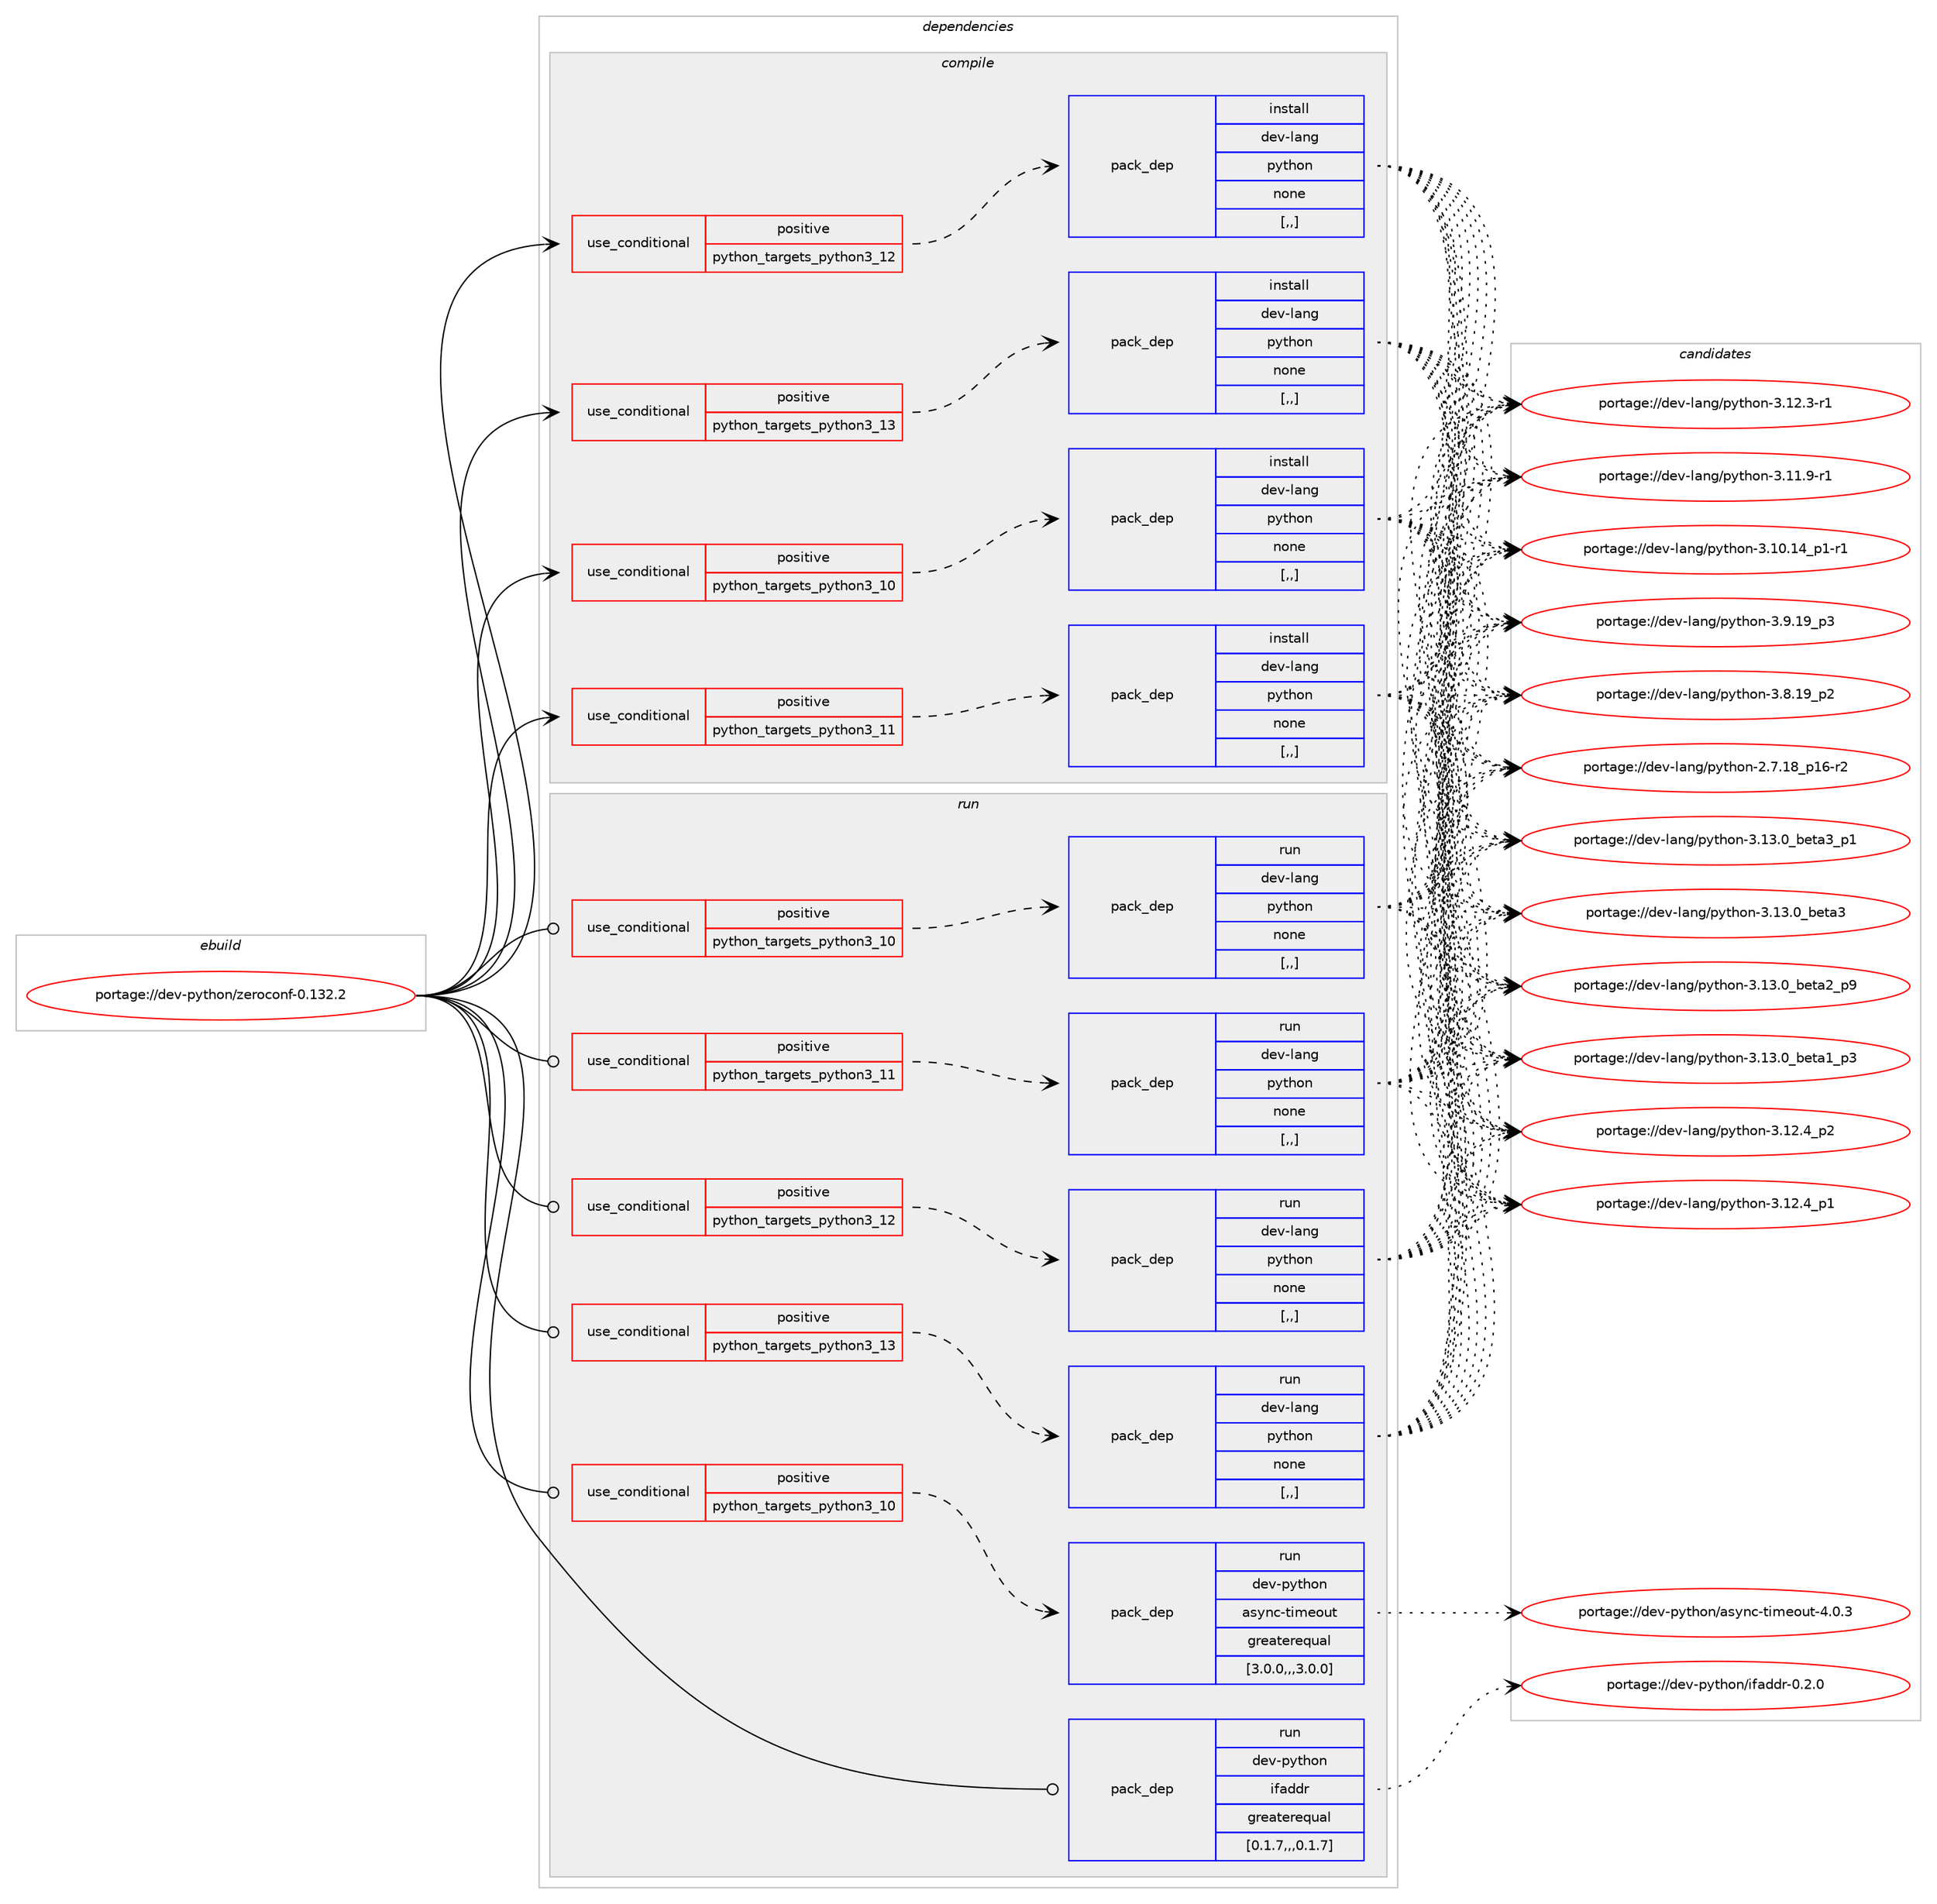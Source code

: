 digraph prolog {

# *************
# Graph options
# *************

newrank=true;
concentrate=true;
compound=true;
graph [rankdir=LR,fontname=Helvetica,fontsize=10,ranksep=1.5];#, ranksep=2.5, nodesep=0.2];
edge  [arrowhead=vee];
node  [fontname=Helvetica,fontsize=10];

# **********
# The ebuild
# **********

subgraph cluster_leftcol {
color=gray;
label=<<i>ebuild</i>>;
id [label="portage://dev-python/zeroconf-0.132.2", color=red, width=4, href="../dev-python/zeroconf-0.132.2.svg"];
}

# ****************
# The dependencies
# ****************

subgraph cluster_midcol {
color=gray;
label=<<i>dependencies</i>>;
subgraph cluster_compile {
fillcolor="#eeeeee";
style=filled;
label=<<i>compile</i>>;
subgraph cond41279 {
dependency167531 [label=<<TABLE BORDER="0" CELLBORDER="1" CELLSPACING="0" CELLPADDING="4"><TR><TD ROWSPAN="3" CELLPADDING="10">use_conditional</TD></TR><TR><TD>positive</TD></TR><TR><TD>python_targets_python3_10</TD></TR></TABLE>>, shape=none, color=red];
subgraph pack124979 {
dependency167532 [label=<<TABLE BORDER="0" CELLBORDER="1" CELLSPACING="0" CELLPADDING="4" WIDTH="220"><TR><TD ROWSPAN="6" CELLPADDING="30">pack_dep</TD></TR><TR><TD WIDTH="110">install</TD></TR><TR><TD>dev-lang</TD></TR><TR><TD>python</TD></TR><TR><TD>none</TD></TR><TR><TD>[,,]</TD></TR></TABLE>>, shape=none, color=blue];
}
dependency167531:e -> dependency167532:w [weight=20,style="dashed",arrowhead="vee"];
}
id:e -> dependency167531:w [weight=20,style="solid",arrowhead="vee"];
subgraph cond41280 {
dependency167533 [label=<<TABLE BORDER="0" CELLBORDER="1" CELLSPACING="0" CELLPADDING="4"><TR><TD ROWSPAN="3" CELLPADDING="10">use_conditional</TD></TR><TR><TD>positive</TD></TR><TR><TD>python_targets_python3_11</TD></TR></TABLE>>, shape=none, color=red];
subgraph pack124980 {
dependency167534 [label=<<TABLE BORDER="0" CELLBORDER="1" CELLSPACING="0" CELLPADDING="4" WIDTH="220"><TR><TD ROWSPAN="6" CELLPADDING="30">pack_dep</TD></TR><TR><TD WIDTH="110">install</TD></TR><TR><TD>dev-lang</TD></TR><TR><TD>python</TD></TR><TR><TD>none</TD></TR><TR><TD>[,,]</TD></TR></TABLE>>, shape=none, color=blue];
}
dependency167533:e -> dependency167534:w [weight=20,style="dashed",arrowhead="vee"];
}
id:e -> dependency167533:w [weight=20,style="solid",arrowhead="vee"];
subgraph cond41281 {
dependency167535 [label=<<TABLE BORDER="0" CELLBORDER="1" CELLSPACING="0" CELLPADDING="4"><TR><TD ROWSPAN="3" CELLPADDING="10">use_conditional</TD></TR><TR><TD>positive</TD></TR><TR><TD>python_targets_python3_12</TD></TR></TABLE>>, shape=none, color=red];
subgraph pack124981 {
dependency167536 [label=<<TABLE BORDER="0" CELLBORDER="1" CELLSPACING="0" CELLPADDING="4" WIDTH="220"><TR><TD ROWSPAN="6" CELLPADDING="30">pack_dep</TD></TR><TR><TD WIDTH="110">install</TD></TR><TR><TD>dev-lang</TD></TR><TR><TD>python</TD></TR><TR><TD>none</TD></TR><TR><TD>[,,]</TD></TR></TABLE>>, shape=none, color=blue];
}
dependency167535:e -> dependency167536:w [weight=20,style="dashed",arrowhead="vee"];
}
id:e -> dependency167535:w [weight=20,style="solid",arrowhead="vee"];
subgraph cond41282 {
dependency167537 [label=<<TABLE BORDER="0" CELLBORDER="1" CELLSPACING="0" CELLPADDING="4"><TR><TD ROWSPAN="3" CELLPADDING="10">use_conditional</TD></TR><TR><TD>positive</TD></TR><TR><TD>python_targets_python3_13</TD></TR></TABLE>>, shape=none, color=red];
subgraph pack124982 {
dependency167538 [label=<<TABLE BORDER="0" CELLBORDER="1" CELLSPACING="0" CELLPADDING="4" WIDTH="220"><TR><TD ROWSPAN="6" CELLPADDING="30">pack_dep</TD></TR><TR><TD WIDTH="110">install</TD></TR><TR><TD>dev-lang</TD></TR><TR><TD>python</TD></TR><TR><TD>none</TD></TR><TR><TD>[,,]</TD></TR></TABLE>>, shape=none, color=blue];
}
dependency167537:e -> dependency167538:w [weight=20,style="dashed",arrowhead="vee"];
}
id:e -> dependency167537:w [weight=20,style="solid",arrowhead="vee"];
}
subgraph cluster_compileandrun {
fillcolor="#eeeeee";
style=filled;
label=<<i>compile and run</i>>;
}
subgraph cluster_run {
fillcolor="#eeeeee";
style=filled;
label=<<i>run</i>>;
subgraph cond41283 {
dependency167539 [label=<<TABLE BORDER="0" CELLBORDER="1" CELLSPACING="0" CELLPADDING="4"><TR><TD ROWSPAN="3" CELLPADDING="10">use_conditional</TD></TR><TR><TD>positive</TD></TR><TR><TD>python_targets_python3_10</TD></TR></TABLE>>, shape=none, color=red];
subgraph pack124983 {
dependency167540 [label=<<TABLE BORDER="0" CELLBORDER="1" CELLSPACING="0" CELLPADDING="4" WIDTH="220"><TR><TD ROWSPAN="6" CELLPADDING="30">pack_dep</TD></TR><TR><TD WIDTH="110">run</TD></TR><TR><TD>dev-lang</TD></TR><TR><TD>python</TD></TR><TR><TD>none</TD></TR><TR><TD>[,,]</TD></TR></TABLE>>, shape=none, color=blue];
}
dependency167539:e -> dependency167540:w [weight=20,style="dashed",arrowhead="vee"];
}
id:e -> dependency167539:w [weight=20,style="solid",arrowhead="odot"];
subgraph cond41284 {
dependency167541 [label=<<TABLE BORDER="0" CELLBORDER="1" CELLSPACING="0" CELLPADDING="4"><TR><TD ROWSPAN="3" CELLPADDING="10">use_conditional</TD></TR><TR><TD>positive</TD></TR><TR><TD>python_targets_python3_10</TD></TR></TABLE>>, shape=none, color=red];
subgraph pack124984 {
dependency167542 [label=<<TABLE BORDER="0" CELLBORDER="1" CELLSPACING="0" CELLPADDING="4" WIDTH="220"><TR><TD ROWSPAN="6" CELLPADDING="30">pack_dep</TD></TR><TR><TD WIDTH="110">run</TD></TR><TR><TD>dev-python</TD></TR><TR><TD>async-timeout</TD></TR><TR><TD>greaterequal</TD></TR><TR><TD>[3.0.0,,,3.0.0]</TD></TR></TABLE>>, shape=none, color=blue];
}
dependency167541:e -> dependency167542:w [weight=20,style="dashed",arrowhead="vee"];
}
id:e -> dependency167541:w [weight=20,style="solid",arrowhead="odot"];
subgraph cond41285 {
dependency167543 [label=<<TABLE BORDER="0" CELLBORDER="1" CELLSPACING="0" CELLPADDING="4"><TR><TD ROWSPAN="3" CELLPADDING="10">use_conditional</TD></TR><TR><TD>positive</TD></TR><TR><TD>python_targets_python3_11</TD></TR></TABLE>>, shape=none, color=red];
subgraph pack124985 {
dependency167544 [label=<<TABLE BORDER="0" CELLBORDER="1" CELLSPACING="0" CELLPADDING="4" WIDTH="220"><TR><TD ROWSPAN="6" CELLPADDING="30">pack_dep</TD></TR><TR><TD WIDTH="110">run</TD></TR><TR><TD>dev-lang</TD></TR><TR><TD>python</TD></TR><TR><TD>none</TD></TR><TR><TD>[,,]</TD></TR></TABLE>>, shape=none, color=blue];
}
dependency167543:e -> dependency167544:w [weight=20,style="dashed",arrowhead="vee"];
}
id:e -> dependency167543:w [weight=20,style="solid",arrowhead="odot"];
subgraph cond41286 {
dependency167545 [label=<<TABLE BORDER="0" CELLBORDER="1" CELLSPACING="0" CELLPADDING="4"><TR><TD ROWSPAN="3" CELLPADDING="10">use_conditional</TD></TR><TR><TD>positive</TD></TR><TR><TD>python_targets_python3_12</TD></TR></TABLE>>, shape=none, color=red];
subgraph pack124986 {
dependency167546 [label=<<TABLE BORDER="0" CELLBORDER="1" CELLSPACING="0" CELLPADDING="4" WIDTH="220"><TR><TD ROWSPAN="6" CELLPADDING="30">pack_dep</TD></TR><TR><TD WIDTH="110">run</TD></TR><TR><TD>dev-lang</TD></TR><TR><TD>python</TD></TR><TR><TD>none</TD></TR><TR><TD>[,,]</TD></TR></TABLE>>, shape=none, color=blue];
}
dependency167545:e -> dependency167546:w [weight=20,style="dashed",arrowhead="vee"];
}
id:e -> dependency167545:w [weight=20,style="solid",arrowhead="odot"];
subgraph cond41287 {
dependency167547 [label=<<TABLE BORDER="0" CELLBORDER="1" CELLSPACING="0" CELLPADDING="4"><TR><TD ROWSPAN="3" CELLPADDING="10">use_conditional</TD></TR><TR><TD>positive</TD></TR><TR><TD>python_targets_python3_13</TD></TR></TABLE>>, shape=none, color=red];
subgraph pack124987 {
dependency167548 [label=<<TABLE BORDER="0" CELLBORDER="1" CELLSPACING="0" CELLPADDING="4" WIDTH="220"><TR><TD ROWSPAN="6" CELLPADDING="30">pack_dep</TD></TR><TR><TD WIDTH="110">run</TD></TR><TR><TD>dev-lang</TD></TR><TR><TD>python</TD></TR><TR><TD>none</TD></TR><TR><TD>[,,]</TD></TR></TABLE>>, shape=none, color=blue];
}
dependency167547:e -> dependency167548:w [weight=20,style="dashed",arrowhead="vee"];
}
id:e -> dependency167547:w [weight=20,style="solid",arrowhead="odot"];
subgraph pack124988 {
dependency167549 [label=<<TABLE BORDER="0" CELLBORDER="1" CELLSPACING="0" CELLPADDING="4" WIDTH="220"><TR><TD ROWSPAN="6" CELLPADDING="30">pack_dep</TD></TR><TR><TD WIDTH="110">run</TD></TR><TR><TD>dev-python</TD></TR><TR><TD>ifaddr</TD></TR><TR><TD>greaterequal</TD></TR><TR><TD>[0.1.7,,,0.1.7]</TD></TR></TABLE>>, shape=none, color=blue];
}
id:e -> dependency167549:w [weight=20,style="solid",arrowhead="odot"];
}
}

# **************
# The candidates
# **************

subgraph cluster_choices {
rank=same;
color=gray;
label=<<i>candidates</i>>;

subgraph choice124979 {
color=black;
nodesep=1;
choice10010111845108971101034711212111610411111045514649514648959810111697519511249 [label="portage://dev-lang/python-3.13.0_beta3_p1", color=red, width=4,href="../dev-lang/python-3.13.0_beta3_p1.svg"];
choice1001011184510897110103471121211161041111104551464951464895981011169751 [label="portage://dev-lang/python-3.13.0_beta3", color=red, width=4,href="../dev-lang/python-3.13.0_beta3.svg"];
choice10010111845108971101034711212111610411111045514649514648959810111697509511257 [label="portage://dev-lang/python-3.13.0_beta2_p9", color=red, width=4,href="../dev-lang/python-3.13.0_beta2_p9.svg"];
choice10010111845108971101034711212111610411111045514649514648959810111697499511251 [label="portage://dev-lang/python-3.13.0_beta1_p3", color=red, width=4,href="../dev-lang/python-3.13.0_beta1_p3.svg"];
choice100101118451089711010347112121116104111110455146495046529511250 [label="portage://dev-lang/python-3.12.4_p2", color=red, width=4,href="../dev-lang/python-3.12.4_p2.svg"];
choice100101118451089711010347112121116104111110455146495046529511249 [label="portage://dev-lang/python-3.12.4_p1", color=red, width=4,href="../dev-lang/python-3.12.4_p1.svg"];
choice100101118451089711010347112121116104111110455146495046514511449 [label="portage://dev-lang/python-3.12.3-r1", color=red, width=4,href="../dev-lang/python-3.12.3-r1.svg"];
choice100101118451089711010347112121116104111110455146494946574511449 [label="portage://dev-lang/python-3.11.9-r1", color=red, width=4,href="../dev-lang/python-3.11.9-r1.svg"];
choice100101118451089711010347112121116104111110455146494846495295112494511449 [label="portage://dev-lang/python-3.10.14_p1-r1", color=red, width=4,href="../dev-lang/python-3.10.14_p1-r1.svg"];
choice100101118451089711010347112121116104111110455146574649579511251 [label="portage://dev-lang/python-3.9.19_p3", color=red, width=4,href="../dev-lang/python-3.9.19_p3.svg"];
choice100101118451089711010347112121116104111110455146564649579511250 [label="portage://dev-lang/python-3.8.19_p2", color=red, width=4,href="../dev-lang/python-3.8.19_p2.svg"];
choice100101118451089711010347112121116104111110455046554649569511249544511450 [label="portage://dev-lang/python-2.7.18_p16-r2", color=red, width=4,href="../dev-lang/python-2.7.18_p16-r2.svg"];
dependency167532:e -> choice10010111845108971101034711212111610411111045514649514648959810111697519511249:w [style=dotted,weight="100"];
dependency167532:e -> choice1001011184510897110103471121211161041111104551464951464895981011169751:w [style=dotted,weight="100"];
dependency167532:e -> choice10010111845108971101034711212111610411111045514649514648959810111697509511257:w [style=dotted,weight="100"];
dependency167532:e -> choice10010111845108971101034711212111610411111045514649514648959810111697499511251:w [style=dotted,weight="100"];
dependency167532:e -> choice100101118451089711010347112121116104111110455146495046529511250:w [style=dotted,weight="100"];
dependency167532:e -> choice100101118451089711010347112121116104111110455146495046529511249:w [style=dotted,weight="100"];
dependency167532:e -> choice100101118451089711010347112121116104111110455146495046514511449:w [style=dotted,weight="100"];
dependency167532:e -> choice100101118451089711010347112121116104111110455146494946574511449:w [style=dotted,weight="100"];
dependency167532:e -> choice100101118451089711010347112121116104111110455146494846495295112494511449:w [style=dotted,weight="100"];
dependency167532:e -> choice100101118451089711010347112121116104111110455146574649579511251:w [style=dotted,weight="100"];
dependency167532:e -> choice100101118451089711010347112121116104111110455146564649579511250:w [style=dotted,weight="100"];
dependency167532:e -> choice100101118451089711010347112121116104111110455046554649569511249544511450:w [style=dotted,weight="100"];
}
subgraph choice124980 {
color=black;
nodesep=1;
choice10010111845108971101034711212111610411111045514649514648959810111697519511249 [label="portage://dev-lang/python-3.13.0_beta3_p1", color=red, width=4,href="../dev-lang/python-3.13.0_beta3_p1.svg"];
choice1001011184510897110103471121211161041111104551464951464895981011169751 [label="portage://dev-lang/python-3.13.0_beta3", color=red, width=4,href="../dev-lang/python-3.13.0_beta3.svg"];
choice10010111845108971101034711212111610411111045514649514648959810111697509511257 [label="portage://dev-lang/python-3.13.0_beta2_p9", color=red, width=4,href="../dev-lang/python-3.13.0_beta2_p9.svg"];
choice10010111845108971101034711212111610411111045514649514648959810111697499511251 [label="portage://dev-lang/python-3.13.0_beta1_p3", color=red, width=4,href="../dev-lang/python-3.13.0_beta1_p3.svg"];
choice100101118451089711010347112121116104111110455146495046529511250 [label="portage://dev-lang/python-3.12.4_p2", color=red, width=4,href="../dev-lang/python-3.12.4_p2.svg"];
choice100101118451089711010347112121116104111110455146495046529511249 [label="portage://dev-lang/python-3.12.4_p1", color=red, width=4,href="../dev-lang/python-3.12.4_p1.svg"];
choice100101118451089711010347112121116104111110455146495046514511449 [label="portage://dev-lang/python-3.12.3-r1", color=red, width=4,href="../dev-lang/python-3.12.3-r1.svg"];
choice100101118451089711010347112121116104111110455146494946574511449 [label="portage://dev-lang/python-3.11.9-r1", color=red, width=4,href="../dev-lang/python-3.11.9-r1.svg"];
choice100101118451089711010347112121116104111110455146494846495295112494511449 [label="portage://dev-lang/python-3.10.14_p1-r1", color=red, width=4,href="../dev-lang/python-3.10.14_p1-r1.svg"];
choice100101118451089711010347112121116104111110455146574649579511251 [label="portage://dev-lang/python-3.9.19_p3", color=red, width=4,href="../dev-lang/python-3.9.19_p3.svg"];
choice100101118451089711010347112121116104111110455146564649579511250 [label="portage://dev-lang/python-3.8.19_p2", color=red, width=4,href="../dev-lang/python-3.8.19_p2.svg"];
choice100101118451089711010347112121116104111110455046554649569511249544511450 [label="portage://dev-lang/python-2.7.18_p16-r2", color=red, width=4,href="../dev-lang/python-2.7.18_p16-r2.svg"];
dependency167534:e -> choice10010111845108971101034711212111610411111045514649514648959810111697519511249:w [style=dotted,weight="100"];
dependency167534:e -> choice1001011184510897110103471121211161041111104551464951464895981011169751:w [style=dotted,weight="100"];
dependency167534:e -> choice10010111845108971101034711212111610411111045514649514648959810111697509511257:w [style=dotted,weight="100"];
dependency167534:e -> choice10010111845108971101034711212111610411111045514649514648959810111697499511251:w [style=dotted,weight="100"];
dependency167534:e -> choice100101118451089711010347112121116104111110455146495046529511250:w [style=dotted,weight="100"];
dependency167534:e -> choice100101118451089711010347112121116104111110455146495046529511249:w [style=dotted,weight="100"];
dependency167534:e -> choice100101118451089711010347112121116104111110455146495046514511449:w [style=dotted,weight="100"];
dependency167534:e -> choice100101118451089711010347112121116104111110455146494946574511449:w [style=dotted,weight="100"];
dependency167534:e -> choice100101118451089711010347112121116104111110455146494846495295112494511449:w [style=dotted,weight="100"];
dependency167534:e -> choice100101118451089711010347112121116104111110455146574649579511251:w [style=dotted,weight="100"];
dependency167534:e -> choice100101118451089711010347112121116104111110455146564649579511250:w [style=dotted,weight="100"];
dependency167534:e -> choice100101118451089711010347112121116104111110455046554649569511249544511450:w [style=dotted,weight="100"];
}
subgraph choice124981 {
color=black;
nodesep=1;
choice10010111845108971101034711212111610411111045514649514648959810111697519511249 [label="portage://dev-lang/python-3.13.0_beta3_p1", color=red, width=4,href="../dev-lang/python-3.13.0_beta3_p1.svg"];
choice1001011184510897110103471121211161041111104551464951464895981011169751 [label="portage://dev-lang/python-3.13.0_beta3", color=red, width=4,href="../dev-lang/python-3.13.0_beta3.svg"];
choice10010111845108971101034711212111610411111045514649514648959810111697509511257 [label="portage://dev-lang/python-3.13.0_beta2_p9", color=red, width=4,href="../dev-lang/python-3.13.0_beta2_p9.svg"];
choice10010111845108971101034711212111610411111045514649514648959810111697499511251 [label="portage://dev-lang/python-3.13.0_beta1_p3", color=red, width=4,href="../dev-lang/python-3.13.0_beta1_p3.svg"];
choice100101118451089711010347112121116104111110455146495046529511250 [label="portage://dev-lang/python-3.12.4_p2", color=red, width=4,href="../dev-lang/python-3.12.4_p2.svg"];
choice100101118451089711010347112121116104111110455146495046529511249 [label="portage://dev-lang/python-3.12.4_p1", color=red, width=4,href="../dev-lang/python-3.12.4_p1.svg"];
choice100101118451089711010347112121116104111110455146495046514511449 [label="portage://dev-lang/python-3.12.3-r1", color=red, width=4,href="../dev-lang/python-3.12.3-r1.svg"];
choice100101118451089711010347112121116104111110455146494946574511449 [label="portage://dev-lang/python-3.11.9-r1", color=red, width=4,href="../dev-lang/python-3.11.9-r1.svg"];
choice100101118451089711010347112121116104111110455146494846495295112494511449 [label="portage://dev-lang/python-3.10.14_p1-r1", color=red, width=4,href="../dev-lang/python-3.10.14_p1-r1.svg"];
choice100101118451089711010347112121116104111110455146574649579511251 [label="portage://dev-lang/python-3.9.19_p3", color=red, width=4,href="../dev-lang/python-3.9.19_p3.svg"];
choice100101118451089711010347112121116104111110455146564649579511250 [label="portage://dev-lang/python-3.8.19_p2", color=red, width=4,href="../dev-lang/python-3.8.19_p2.svg"];
choice100101118451089711010347112121116104111110455046554649569511249544511450 [label="portage://dev-lang/python-2.7.18_p16-r2", color=red, width=4,href="../dev-lang/python-2.7.18_p16-r2.svg"];
dependency167536:e -> choice10010111845108971101034711212111610411111045514649514648959810111697519511249:w [style=dotted,weight="100"];
dependency167536:e -> choice1001011184510897110103471121211161041111104551464951464895981011169751:w [style=dotted,weight="100"];
dependency167536:e -> choice10010111845108971101034711212111610411111045514649514648959810111697509511257:w [style=dotted,weight="100"];
dependency167536:e -> choice10010111845108971101034711212111610411111045514649514648959810111697499511251:w [style=dotted,weight="100"];
dependency167536:e -> choice100101118451089711010347112121116104111110455146495046529511250:w [style=dotted,weight="100"];
dependency167536:e -> choice100101118451089711010347112121116104111110455146495046529511249:w [style=dotted,weight="100"];
dependency167536:e -> choice100101118451089711010347112121116104111110455146495046514511449:w [style=dotted,weight="100"];
dependency167536:e -> choice100101118451089711010347112121116104111110455146494946574511449:w [style=dotted,weight="100"];
dependency167536:e -> choice100101118451089711010347112121116104111110455146494846495295112494511449:w [style=dotted,weight="100"];
dependency167536:e -> choice100101118451089711010347112121116104111110455146574649579511251:w [style=dotted,weight="100"];
dependency167536:e -> choice100101118451089711010347112121116104111110455146564649579511250:w [style=dotted,weight="100"];
dependency167536:e -> choice100101118451089711010347112121116104111110455046554649569511249544511450:w [style=dotted,weight="100"];
}
subgraph choice124982 {
color=black;
nodesep=1;
choice10010111845108971101034711212111610411111045514649514648959810111697519511249 [label="portage://dev-lang/python-3.13.0_beta3_p1", color=red, width=4,href="../dev-lang/python-3.13.0_beta3_p1.svg"];
choice1001011184510897110103471121211161041111104551464951464895981011169751 [label="portage://dev-lang/python-3.13.0_beta3", color=red, width=4,href="../dev-lang/python-3.13.0_beta3.svg"];
choice10010111845108971101034711212111610411111045514649514648959810111697509511257 [label="portage://dev-lang/python-3.13.0_beta2_p9", color=red, width=4,href="../dev-lang/python-3.13.0_beta2_p9.svg"];
choice10010111845108971101034711212111610411111045514649514648959810111697499511251 [label="portage://dev-lang/python-3.13.0_beta1_p3", color=red, width=4,href="../dev-lang/python-3.13.0_beta1_p3.svg"];
choice100101118451089711010347112121116104111110455146495046529511250 [label="portage://dev-lang/python-3.12.4_p2", color=red, width=4,href="../dev-lang/python-3.12.4_p2.svg"];
choice100101118451089711010347112121116104111110455146495046529511249 [label="portage://dev-lang/python-3.12.4_p1", color=red, width=4,href="../dev-lang/python-3.12.4_p1.svg"];
choice100101118451089711010347112121116104111110455146495046514511449 [label="portage://dev-lang/python-3.12.3-r1", color=red, width=4,href="../dev-lang/python-3.12.3-r1.svg"];
choice100101118451089711010347112121116104111110455146494946574511449 [label="portage://dev-lang/python-3.11.9-r1", color=red, width=4,href="../dev-lang/python-3.11.9-r1.svg"];
choice100101118451089711010347112121116104111110455146494846495295112494511449 [label="portage://dev-lang/python-3.10.14_p1-r1", color=red, width=4,href="../dev-lang/python-3.10.14_p1-r1.svg"];
choice100101118451089711010347112121116104111110455146574649579511251 [label="portage://dev-lang/python-3.9.19_p3", color=red, width=4,href="../dev-lang/python-3.9.19_p3.svg"];
choice100101118451089711010347112121116104111110455146564649579511250 [label="portage://dev-lang/python-3.8.19_p2", color=red, width=4,href="../dev-lang/python-3.8.19_p2.svg"];
choice100101118451089711010347112121116104111110455046554649569511249544511450 [label="portage://dev-lang/python-2.7.18_p16-r2", color=red, width=4,href="../dev-lang/python-2.7.18_p16-r2.svg"];
dependency167538:e -> choice10010111845108971101034711212111610411111045514649514648959810111697519511249:w [style=dotted,weight="100"];
dependency167538:e -> choice1001011184510897110103471121211161041111104551464951464895981011169751:w [style=dotted,weight="100"];
dependency167538:e -> choice10010111845108971101034711212111610411111045514649514648959810111697509511257:w [style=dotted,weight="100"];
dependency167538:e -> choice10010111845108971101034711212111610411111045514649514648959810111697499511251:w [style=dotted,weight="100"];
dependency167538:e -> choice100101118451089711010347112121116104111110455146495046529511250:w [style=dotted,weight="100"];
dependency167538:e -> choice100101118451089711010347112121116104111110455146495046529511249:w [style=dotted,weight="100"];
dependency167538:e -> choice100101118451089711010347112121116104111110455146495046514511449:w [style=dotted,weight="100"];
dependency167538:e -> choice100101118451089711010347112121116104111110455146494946574511449:w [style=dotted,weight="100"];
dependency167538:e -> choice100101118451089711010347112121116104111110455146494846495295112494511449:w [style=dotted,weight="100"];
dependency167538:e -> choice100101118451089711010347112121116104111110455146574649579511251:w [style=dotted,weight="100"];
dependency167538:e -> choice100101118451089711010347112121116104111110455146564649579511250:w [style=dotted,weight="100"];
dependency167538:e -> choice100101118451089711010347112121116104111110455046554649569511249544511450:w [style=dotted,weight="100"];
}
subgraph choice124983 {
color=black;
nodesep=1;
choice10010111845108971101034711212111610411111045514649514648959810111697519511249 [label="portage://dev-lang/python-3.13.0_beta3_p1", color=red, width=4,href="../dev-lang/python-3.13.0_beta3_p1.svg"];
choice1001011184510897110103471121211161041111104551464951464895981011169751 [label="portage://dev-lang/python-3.13.0_beta3", color=red, width=4,href="../dev-lang/python-3.13.0_beta3.svg"];
choice10010111845108971101034711212111610411111045514649514648959810111697509511257 [label="portage://dev-lang/python-3.13.0_beta2_p9", color=red, width=4,href="../dev-lang/python-3.13.0_beta2_p9.svg"];
choice10010111845108971101034711212111610411111045514649514648959810111697499511251 [label="portage://dev-lang/python-3.13.0_beta1_p3", color=red, width=4,href="../dev-lang/python-3.13.0_beta1_p3.svg"];
choice100101118451089711010347112121116104111110455146495046529511250 [label="portage://dev-lang/python-3.12.4_p2", color=red, width=4,href="../dev-lang/python-3.12.4_p2.svg"];
choice100101118451089711010347112121116104111110455146495046529511249 [label="portage://dev-lang/python-3.12.4_p1", color=red, width=4,href="../dev-lang/python-3.12.4_p1.svg"];
choice100101118451089711010347112121116104111110455146495046514511449 [label="portage://dev-lang/python-3.12.3-r1", color=red, width=4,href="../dev-lang/python-3.12.3-r1.svg"];
choice100101118451089711010347112121116104111110455146494946574511449 [label="portage://dev-lang/python-3.11.9-r1", color=red, width=4,href="../dev-lang/python-3.11.9-r1.svg"];
choice100101118451089711010347112121116104111110455146494846495295112494511449 [label="portage://dev-lang/python-3.10.14_p1-r1", color=red, width=4,href="../dev-lang/python-3.10.14_p1-r1.svg"];
choice100101118451089711010347112121116104111110455146574649579511251 [label="portage://dev-lang/python-3.9.19_p3", color=red, width=4,href="../dev-lang/python-3.9.19_p3.svg"];
choice100101118451089711010347112121116104111110455146564649579511250 [label="portage://dev-lang/python-3.8.19_p2", color=red, width=4,href="../dev-lang/python-3.8.19_p2.svg"];
choice100101118451089711010347112121116104111110455046554649569511249544511450 [label="portage://dev-lang/python-2.7.18_p16-r2", color=red, width=4,href="../dev-lang/python-2.7.18_p16-r2.svg"];
dependency167540:e -> choice10010111845108971101034711212111610411111045514649514648959810111697519511249:w [style=dotted,weight="100"];
dependency167540:e -> choice1001011184510897110103471121211161041111104551464951464895981011169751:w [style=dotted,weight="100"];
dependency167540:e -> choice10010111845108971101034711212111610411111045514649514648959810111697509511257:w [style=dotted,weight="100"];
dependency167540:e -> choice10010111845108971101034711212111610411111045514649514648959810111697499511251:w [style=dotted,weight="100"];
dependency167540:e -> choice100101118451089711010347112121116104111110455146495046529511250:w [style=dotted,weight="100"];
dependency167540:e -> choice100101118451089711010347112121116104111110455146495046529511249:w [style=dotted,weight="100"];
dependency167540:e -> choice100101118451089711010347112121116104111110455146495046514511449:w [style=dotted,weight="100"];
dependency167540:e -> choice100101118451089711010347112121116104111110455146494946574511449:w [style=dotted,weight="100"];
dependency167540:e -> choice100101118451089711010347112121116104111110455146494846495295112494511449:w [style=dotted,weight="100"];
dependency167540:e -> choice100101118451089711010347112121116104111110455146574649579511251:w [style=dotted,weight="100"];
dependency167540:e -> choice100101118451089711010347112121116104111110455146564649579511250:w [style=dotted,weight="100"];
dependency167540:e -> choice100101118451089711010347112121116104111110455046554649569511249544511450:w [style=dotted,weight="100"];
}
subgraph choice124984 {
color=black;
nodesep=1;
choice1001011184511212111610411111047971151211109945116105109101111117116455246484651 [label="portage://dev-python/async-timeout-4.0.3", color=red, width=4,href="../dev-python/async-timeout-4.0.3.svg"];
dependency167542:e -> choice1001011184511212111610411111047971151211109945116105109101111117116455246484651:w [style=dotted,weight="100"];
}
subgraph choice124985 {
color=black;
nodesep=1;
choice10010111845108971101034711212111610411111045514649514648959810111697519511249 [label="portage://dev-lang/python-3.13.0_beta3_p1", color=red, width=4,href="../dev-lang/python-3.13.0_beta3_p1.svg"];
choice1001011184510897110103471121211161041111104551464951464895981011169751 [label="portage://dev-lang/python-3.13.0_beta3", color=red, width=4,href="../dev-lang/python-3.13.0_beta3.svg"];
choice10010111845108971101034711212111610411111045514649514648959810111697509511257 [label="portage://dev-lang/python-3.13.0_beta2_p9", color=red, width=4,href="../dev-lang/python-3.13.0_beta2_p9.svg"];
choice10010111845108971101034711212111610411111045514649514648959810111697499511251 [label="portage://dev-lang/python-3.13.0_beta1_p3", color=red, width=4,href="../dev-lang/python-3.13.0_beta1_p3.svg"];
choice100101118451089711010347112121116104111110455146495046529511250 [label="portage://dev-lang/python-3.12.4_p2", color=red, width=4,href="../dev-lang/python-3.12.4_p2.svg"];
choice100101118451089711010347112121116104111110455146495046529511249 [label="portage://dev-lang/python-3.12.4_p1", color=red, width=4,href="../dev-lang/python-3.12.4_p1.svg"];
choice100101118451089711010347112121116104111110455146495046514511449 [label="portage://dev-lang/python-3.12.3-r1", color=red, width=4,href="../dev-lang/python-3.12.3-r1.svg"];
choice100101118451089711010347112121116104111110455146494946574511449 [label="portage://dev-lang/python-3.11.9-r1", color=red, width=4,href="../dev-lang/python-3.11.9-r1.svg"];
choice100101118451089711010347112121116104111110455146494846495295112494511449 [label="portage://dev-lang/python-3.10.14_p1-r1", color=red, width=4,href="../dev-lang/python-3.10.14_p1-r1.svg"];
choice100101118451089711010347112121116104111110455146574649579511251 [label="portage://dev-lang/python-3.9.19_p3", color=red, width=4,href="../dev-lang/python-3.9.19_p3.svg"];
choice100101118451089711010347112121116104111110455146564649579511250 [label="portage://dev-lang/python-3.8.19_p2", color=red, width=4,href="../dev-lang/python-3.8.19_p2.svg"];
choice100101118451089711010347112121116104111110455046554649569511249544511450 [label="portage://dev-lang/python-2.7.18_p16-r2", color=red, width=4,href="../dev-lang/python-2.7.18_p16-r2.svg"];
dependency167544:e -> choice10010111845108971101034711212111610411111045514649514648959810111697519511249:w [style=dotted,weight="100"];
dependency167544:e -> choice1001011184510897110103471121211161041111104551464951464895981011169751:w [style=dotted,weight="100"];
dependency167544:e -> choice10010111845108971101034711212111610411111045514649514648959810111697509511257:w [style=dotted,weight="100"];
dependency167544:e -> choice10010111845108971101034711212111610411111045514649514648959810111697499511251:w [style=dotted,weight="100"];
dependency167544:e -> choice100101118451089711010347112121116104111110455146495046529511250:w [style=dotted,weight="100"];
dependency167544:e -> choice100101118451089711010347112121116104111110455146495046529511249:w [style=dotted,weight="100"];
dependency167544:e -> choice100101118451089711010347112121116104111110455146495046514511449:w [style=dotted,weight="100"];
dependency167544:e -> choice100101118451089711010347112121116104111110455146494946574511449:w [style=dotted,weight="100"];
dependency167544:e -> choice100101118451089711010347112121116104111110455146494846495295112494511449:w [style=dotted,weight="100"];
dependency167544:e -> choice100101118451089711010347112121116104111110455146574649579511251:w [style=dotted,weight="100"];
dependency167544:e -> choice100101118451089711010347112121116104111110455146564649579511250:w [style=dotted,weight="100"];
dependency167544:e -> choice100101118451089711010347112121116104111110455046554649569511249544511450:w [style=dotted,weight="100"];
}
subgraph choice124986 {
color=black;
nodesep=1;
choice10010111845108971101034711212111610411111045514649514648959810111697519511249 [label="portage://dev-lang/python-3.13.0_beta3_p1", color=red, width=4,href="../dev-lang/python-3.13.0_beta3_p1.svg"];
choice1001011184510897110103471121211161041111104551464951464895981011169751 [label="portage://dev-lang/python-3.13.0_beta3", color=red, width=4,href="../dev-lang/python-3.13.0_beta3.svg"];
choice10010111845108971101034711212111610411111045514649514648959810111697509511257 [label="portage://dev-lang/python-3.13.0_beta2_p9", color=red, width=4,href="../dev-lang/python-3.13.0_beta2_p9.svg"];
choice10010111845108971101034711212111610411111045514649514648959810111697499511251 [label="portage://dev-lang/python-3.13.0_beta1_p3", color=red, width=4,href="../dev-lang/python-3.13.0_beta1_p3.svg"];
choice100101118451089711010347112121116104111110455146495046529511250 [label="portage://dev-lang/python-3.12.4_p2", color=red, width=4,href="../dev-lang/python-3.12.4_p2.svg"];
choice100101118451089711010347112121116104111110455146495046529511249 [label="portage://dev-lang/python-3.12.4_p1", color=red, width=4,href="../dev-lang/python-3.12.4_p1.svg"];
choice100101118451089711010347112121116104111110455146495046514511449 [label="portage://dev-lang/python-3.12.3-r1", color=red, width=4,href="../dev-lang/python-3.12.3-r1.svg"];
choice100101118451089711010347112121116104111110455146494946574511449 [label="portage://dev-lang/python-3.11.9-r1", color=red, width=4,href="../dev-lang/python-3.11.9-r1.svg"];
choice100101118451089711010347112121116104111110455146494846495295112494511449 [label="portage://dev-lang/python-3.10.14_p1-r1", color=red, width=4,href="../dev-lang/python-3.10.14_p1-r1.svg"];
choice100101118451089711010347112121116104111110455146574649579511251 [label="portage://dev-lang/python-3.9.19_p3", color=red, width=4,href="../dev-lang/python-3.9.19_p3.svg"];
choice100101118451089711010347112121116104111110455146564649579511250 [label="portage://dev-lang/python-3.8.19_p2", color=red, width=4,href="../dev-lang/python-3.8.19_p2.svg"];
choice100101118451089711010347112121116104111110455046554649569511249544511450 [label="portage://dev-lang/python-2.7.18_p16-r2", color=red, width=4,href="../dev-lang/python-2.7.18_p16-r2.svg"];
dependency167546:e -> choice10010111845108971101034711212111610411111045514649514648959810111697519511249:w [style=dotted,weight="100"];
dependency167546:e -> choice1001011184510897110103471121211161041111104551464951464895981011169751:w [style=dotted,weight="100"];
dependency167546:e -> choice10010111845108971101034711212111610411111045514649514648959810111697509511257:w [style=dotted,weight="100"];
dependency167546:e -> choice10010111845108971101034711212111610411111045514649514648959810111697499511251:w [style=dotted,weight="100"];
dependency167546:e -> choice100101118451089711010347112121116104111110455146495046529511250:w [style=dotted,weight="100"];
dependency167546:e -> choice100101118451089711010347112121116104111110455146495046529511249:w [style=dotted,weight="100"];
dependency167546:e -> choice100101118451089711010347112121116104111110455146495046514511449:w [style=dotted,weight="100"];
dependency167546:e -> choice100101118451089711010347112121116104111110455146494946574511449:w [style=dotted,weight="100"];
dependency167546:e -> choice100101118451089711010347112121116104111110455146494846495295112494511449:w [style=dotted,weight="100"];
dependency167546:e -> choice100101118451089711010347112121116104111110455146574649579511251:w [style=dotted,weight="100"];
dependency167546:e -> choice100101118451089711010347112121116104111110455146564649579511250:w [style=dotted,weight="100"];
dependency167546:e -> choice100101118451089711010347112121116104111110455046554649569511249544511450:w [style=dotted,weight="100"];
}
subgraph choice124987 {
color=black;
nodesep=1;
choice10010111845108971101034711212111610411111045514649514648959810111697519511249 [label="portage://dev-lang/python-3.13.0_beta3_p1", color=red, width=4,href="../dev-lang/python-3.13.0_beta3_p1.svg"];
choice1001011184510897110103471121211161041111104551464951464895981011169751 [label="portage://dev-lang/python-3.13.0_beta3", color=red, width=4,href="../dev-lang/python-3.13.0_beta3.svg"];
choice10010111845108971101034711212111610411111045514649514648959810111697509511257 [label="portage://dev-lang/python-3.13.0_beta2_p9", color=red, width=4,href="../dev-lang/python-3.13.0_beta2_p9.svg"];
choice10010111845108971101034711212111610411111045514649514648959810111697499511251 [label="portage://dev-lang/python-3.13.0_beta1_p3", color=red, width=4,href="../dev-lang/python-3.13.0_beta1_p3.svg"];
choice100101118451089711010347112121116104111110455146495046529511250 [label="portage://dev-lang/python-3.12.4_p2", color=red, width=4,href="../dev-lang/python-3.12.4_p2.svg"];
choice100101118451089711010347112121116104111110455146495046529511249 [label="portage://dev-lang/python-3.12.4_p1", color=red, width=4,href="../dev-lang/python-3.12.4_p1.svg"];
choice100101118451089711010347112121116104111110455146495046514511449 [label="portage://dev-lang/python-3.12.3-r1", color=red, width=4,href="../dev-lang/python-3.12.3-r1.svg"];
choice100101118451089711010347112121116104111110455146494946574511449 [label="portage://dev-lang/python-3.11.9-r1", color=red, width=4,href="../dev-lang/python-3.11.9-r1.svg"];
choice100101118451089711010347112121116104111110455146494846495295112494511449 [label="portage://dev-lang/python-3.10.14_p1-r1", color=red, width=4,href="../dev-lang/python-3.10.14_p1-r1.svg"];
choice100101118451089711010347112121116104111110455146574649579511251 [label="portage://dev-lang/python-3.9.19_p3", color=red, width=4,href="../dev-lang/python-3.9.19_p3.svg"];
choice100101118451089711010347112121116104111110455146564649579511250 [label="portage://dev-lang/python-3.8.19_p2", color=red, width=4,href="../dev-lang/python-3.8.19_p2.svg"];
choice100101118451089711010347112121116104111110455046554649569511249544511450 [label="portage://dev-lang/python-2.7.18_p16-r2", color=red, width=4,href="../dev-lang/python-2.7.18_p16-r2.svg"];
dependency167548:e -> choice10010111845108971101034711212111610411111045514649514648959810111697519511249:w [style=dotted,weight="100"];
dependency167548:e -> choice1001011184510897110103471121211161041111104551464951464895981011169751:w [style=dotted,weight="100"];
dependency167548:e -> choice10010111845108971101034711212111610411111045514649514648959810111697509511257:w [style=dotted,weight="100"];
dependency167548:e -> choice10010111845108971101034711212111610411111045514649514648959810111697499511251:w [style=dotted,weight="100"];
dependency167548:e -> choice100101118451089711010347112121116104111110455146495046529511250:w [style=dotted,weight="100"];
dependency167548:e -> choice100101118451089711010347112121116104111110455146495046529511249:w [style=dotted,weight="100"];
dependency167548:e -> choice100101118451089711010347112121116104111110455146495046514511449:w [style=dotted,weight="100"];
dependency167548:e -> choice100101118451089711010347112121116104111110455146494946574511449:w [style=dotted,weight="100"];
dependency167548:e -> choice100101118451089711010347112121116104111110455146494846495295112494511449:w [style=dotted,weight="100"];
dependency167548:e -> choice100101118451089711010347112121116104111110455146574649579511251:w [style=dotted,weight="100"];
dependency167548:e -> choice100101118451089711010347112121116104111110455146564649579511250:w [style=dotted,weight="100"];
dependency167548:e -> choice100101118451089711010347112121116104111110455046554649569511249544511450:w [style=dotted,weight="100"];
}
subgraph choice124988 {
color=black;
nodesep=1;
choice100101118451121211161041111104710510297100100114454846504648 [label="portage://dev-python/ifaddr-0.2.0", color=red, width=4,href="../dev-python/ifaddr-0.2.0.svg"];
dependency167549:e -> choice100101118451121211161041111104710510297100100114454846504648:w [style=dotted,weight="100"];
}
}

}

